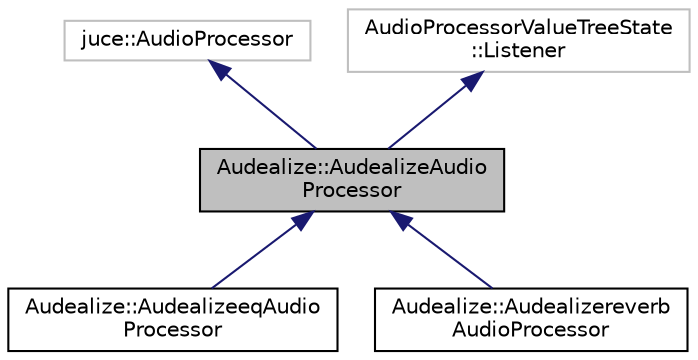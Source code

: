 digraph "Audealize::AudealizeAudioProcessor"
{
  edge [fontname="Helvetica",fontsize="10",labelfontname="Helvetica",labelfontsize="10"];
  node [fontname="Helvetica",fontsize="10",shape=record];
  Node1 [label="Audealize::AudealizeAudio\lProcessor",height=0.2,width=0.4,color="black", fillcolor="grey75", style="filled", fontcolor="black"];
  Node2 -> Node1 [dir="back",color="midnightblue",fontsize="10",style="solid",fontname="Helvetica"];
  Node2 [label="juce::AudioProcessor",height=0.2,width=0.4,color="grey75", fillcolor="white", style="filled"];
  Node3 -> Node1 [dir="back",color="midnightblue",fontsize="10",style="solid",fontname="Helvetica"];
  Node3 [label="AudioProcessorValueTreeState\l::Listener",height=0.2,width=0.4,color="grey75", fillcolor="white", style="filled"];
  Node1 -> Node4 [dir="back",color="midnightblue",fontsize="10",style="solid",fontname="Helvetica"];
  Node4 [label="Audealize::AudealizeeqAudio\lProcessor",height=0.2,width=0.4,color="black", fillcolor="white", style="filled",URL="$class_audealize_1_1_audealizeeq_audio_processor.html"];
  Node1 -> Node5 [dir="back",color="midnightblue",fontsize="10",style="solid",fontname="Helvetica"];
  Node5 [label="Audealize::Audealizereverb\lAudioProcessor",height=0.2,width=0.4,color="black", fillcolor="white", style="filled",URL="$class_audealize_1_1_audealizereverb_audio_processor.html"];
}
